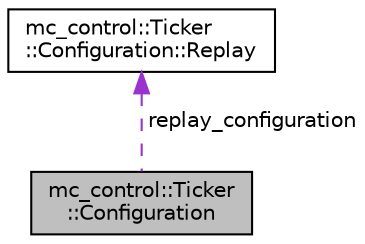 digraph "mc_control::Ticker::Configuration"
{
 // INTERACTIVE_SVG=YES
 // LATEX_PDF_SIZE
  edge [fontname="Helvetica",fontsize="10",labelfontname="Helvetica",labelfontsize="10"];
  node [fontname="Helvetica",fontsize="10",shape=record];
  Node1 [label="mc_control::Ticker\l::Configuration",height=0.2,width=0.4,color="black", fillcolor="grey75", style="filled", fontcolor="black",tooltip=" "];
  Node2 -> Node1 [dir="back",color="darkorchid3",fontsize="10",style="dashed",label=" replay_configuration" ,fontname="Helvetica"];
  Node2 [label="mc_control::Ticker\l::Configuration::Replay",height=0.2,width=0.4,color="black", fillcolor="white", style="filled",URL="$structmc__control_1_1Ticker_1_1Configuration_1_1Replay.html",tooltip=" "];
}
